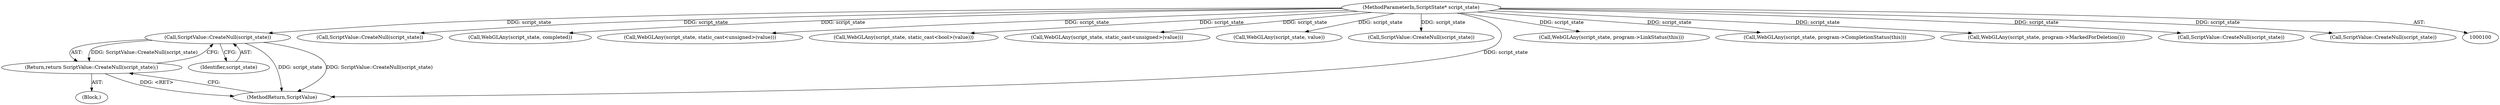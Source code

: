 digraph "0_Chrome_a4150b688a754d3d10d2ca385155b1c95d77d6ae_8@pointer" {
"1000156" [label="(Call,ScriptValue::CreateNull(script_state))"];
"1000101" [label="(MethodParameterIn,ScriptState* script_state)"];
"1000155" [label="(Return,return ScriptValue::CreateNull(script_state);)"];
"1000185" [label="(Call,ScriptValue::CreateNull(script_state))"];
"1000166" [label="(Call,WebGLAny(script_state, completed))"];
"1000220" [label="(Call,WebGLAny(script_state, static_cast<unsigned>(value)))"];
"1000134" [label="(Call,WebGLAny(script_state, static_cast<bool>(value)))"];
"1000238" [label="(Call,WebGLAny(script_state, static_cast<unsigned>(value)))"];
"1000157" [label="(Identifier,script_state)"];
"1000198" [label="(Call,WebGLAny(script_state, value))"];
"1000101" [label="(MethodParameterIn,ScriptState* script_state)"];
"1000211" [label="(Call,ScriptValue::CreateNull(script_state))"];
"1000150" [label="(Block,)"];
"1000252" [label="(MethodReturn,ScriptValue)"];
"1000141" [label="(Call,WebGLAny(script_state, program->LinkStatus(this)))"];
"1000156" [label="(Call,ScriptValue::CreateNull(script_state))"];
"1000170" [label="(Call,WebGLAny(script_state, program->CompletionStatus(this)))"];
"1000123" [label="(Call,WebGLAny(script_state, program->MarkedForDeletion()))"];
"1000112" [label="(Call,ScriptValue::CreateNull(script_state))"];
"1000250" [label="(Call,ScriptValue::CreateNull(script_state))"];
"1000155" [label="(Return,return ScriptValue::CreateNull(script_state);)"];
"1000156" -> "1000155"  [label="AST: "];
"1000156" -> "1000157"  [label="CFG: "];
"1000157" -> "1000156"  [label="AST: "];
"1000155" -> "1000156"  [label="CFG: "];
"1000156" -> "1000252"  [label="DDG: script_state"];
"1000156" -> "1000252"  [label="DDG: ScriptValue::CreateNull(script_state)"];
"1000156" -> "1000155"  [label="DDG: ScriptValue::CreateNull(script_state)"];
"1000101" -> "1000156"  [label="DDG: script_state"];
"1000101" -> "1000100"  [label="AST: "];
"1000101" -> "1000252"  [label="DDG: script_state"];
"1000101" -> "1000112"  [label="DDG: script_state"];
"1000101" -> "1000123"  [label="DDG: script_state"];
"1000101" -> "1000134"  [label="DDG: script_state"];
"1000101" -> "1000141"  [label="DDG: script_state"];
"1000101" -> "1000166"  [label="DDG: script_state"];
"1000101" -> "1000170"  [label="DDG: script_state"];
"1000101" -> "1000185"  [label="DDG: script_state"];
"1000101" -> "1000198"  [label="DDG: script_state"];
"1000101" -> "1000211"  [label="DDG: script_state"];
"1000101" -> "1000220"  [label="DDG: script_state"];
"1000101" -> "1000238"  [label="DDG: script_state"];
"1000101" -> "1000250"  [label="DDG: script_state"];
"1000155" -> "1000150"  [label="AST: "];
"1000252" -> "1000155"  [label="CFG: "];
"1000155" -> "1000252"  [label="DDG: <RET>"];
}
